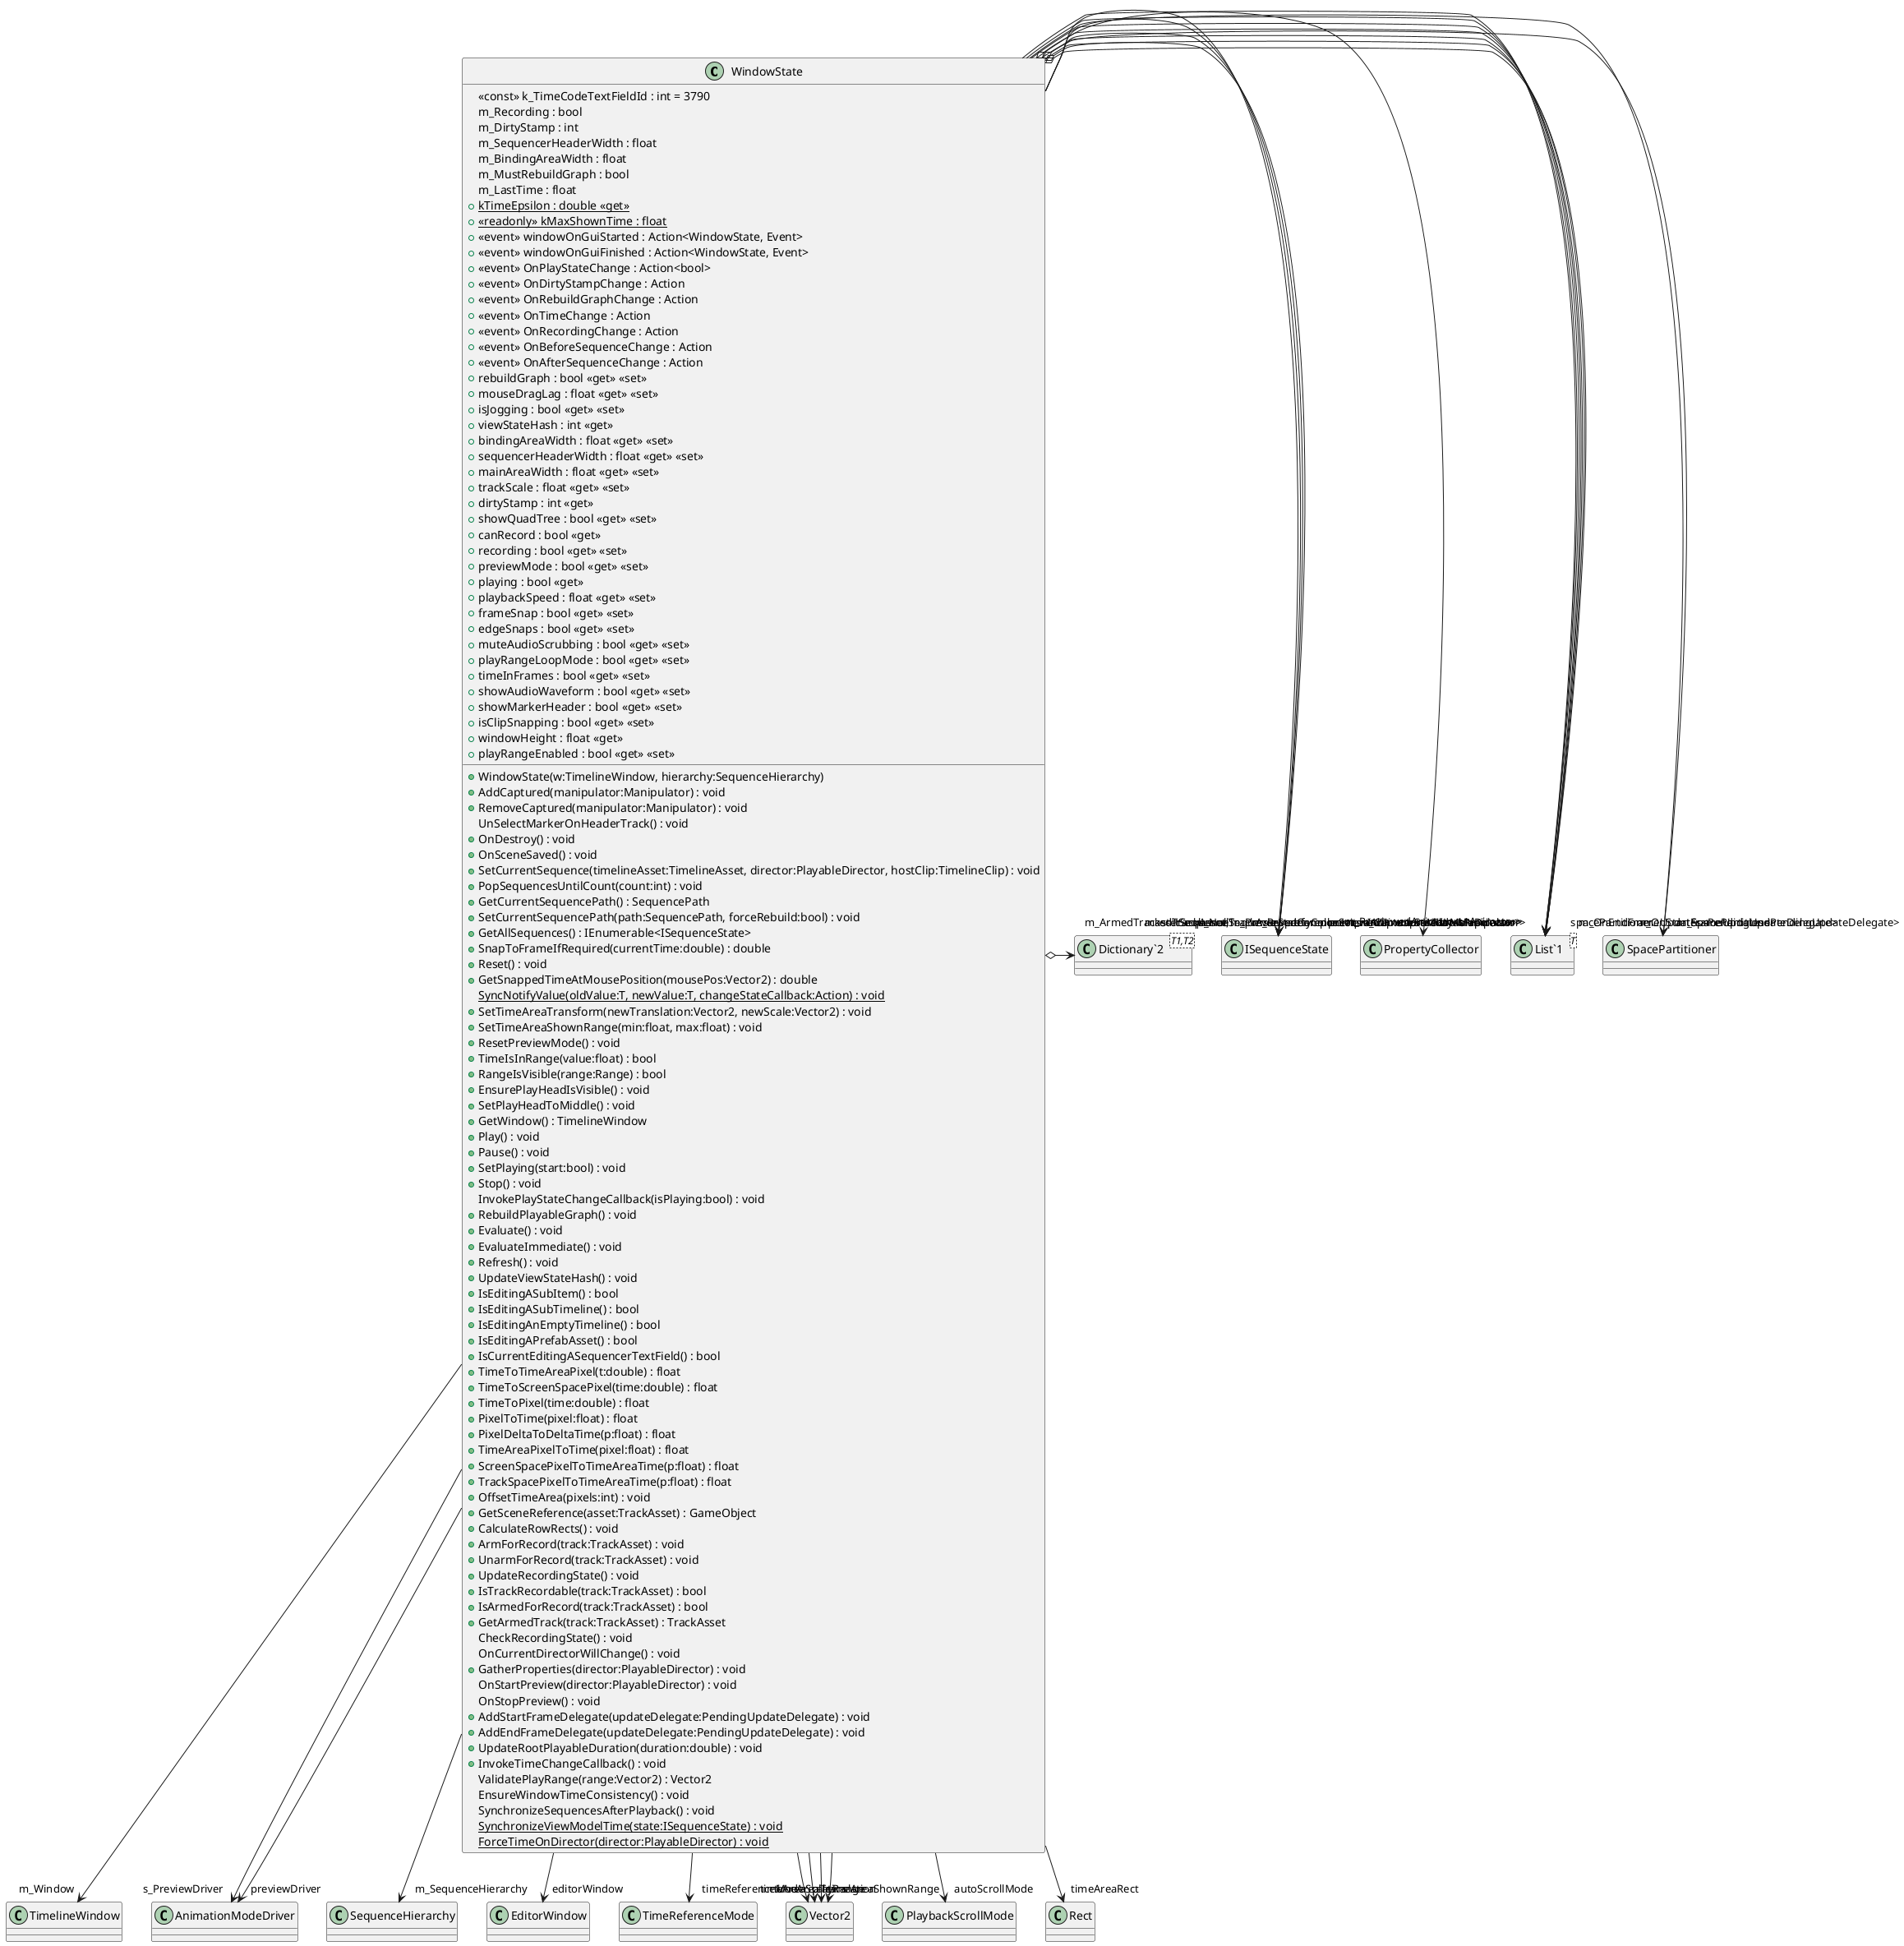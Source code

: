 @startuml
class WindowState {
    <<const>> k_TimeCodeTextFieldId : int = 3790
    m_Recording : bool
    m_DirtyStamp : int
    m_SequencerHeaderWidth : float
    m_BindingAreaWidth : float
    m_MustRebuildGraph : bool
    m_LastTime : float
    + {static} kTimeEpsilon : double <<get>>
    + {static} <<readonly>> kMaxShownTime : float
    +  <<event>> windowOnGuiStarted : Action<WindowState, Event> 
    +  <<event>> windowOnGuiFinished : Action<WindowState, Event> 
    +  <<event>> OnPlayStateChange : Action<bool> 
    +  <<event>> OnDirtyStampChange : Action 
    +  <<event>> OnRebuildGraphChange : Action 
    +  <<event>> OnTimeChange : Action 
    +  <<event>> OnRecordingChange : Action 
    +  <<event>> OnBeforeSequenceChange : Action 
    +  <<event>> OnAfterSequenceChange : Action 
    + WindowState(w:TimelineWindow, hierarchy:SequenceHierarchy)
    + rebuildGraph : bool <<get>> <<set>>
    + mouseDragLag : float <<get>> <<set>>
    + AddCaptured(manipulator:Manipulator) : void
    + RemoveCaptured(manipulator:Manipulator) : void
    + isJogging : bool <<get>> <<set>>
    + viewStateHash : int <<get>>
    + bindingAreaWidth : float <<get>> <<set>>
    + sequencerHeaderWidth : float <<get>> <<set>>
    + mainAreaWidth : float <<get>> <<set>>
    + trackScale : float <<get>> <<set>>
    + dirtyStamp : int <<get>>
    + showQuadTree : bool <<get>> <<set>>
    + canRecord : bool <<get>>
    + recording : bool <<get>> <<set>>
    + previewMode : bool <<get>> <<set>>
    + playing : bool <<get>>
    + playbackSpeed : float <<get>> <<set>>
    + frameSnap : bool <<get>> <<set>>
    + edgeSnaps : bool <<get>> <<set>>
    + muteAudioScrubbing : bool <<get>> <<set>>
    + playRangeLoopMode : bool <<get>> <<set>>
    + timeInFrames : bool <<get>> <<set>>
    + showAudioWaveform : bool <<get>> <<set>>
    + showMarkerHeader : bool <<get>> <<set>>
    UnSelectMarkerOnHeaderTrack() : void
    + isClipSnapping : bool <<get>> <<set>>
    + OnDestroy() : void
    + OnSceneSaved() : void
    + SetCurrentSequence(timelineAsset:TimelineAsset, director:PlayableDirector, hostClip:TimelineClip) : void
    + PopSequencesUntilCount(count:int) : void
    + GetCurrentSequencePath() : SequencePath
    + SetCurrentSequencePath(path:SequencePath, forceRebuild:bool) : void
    + GetAllSequences() : IEnumerable<ISequenceState>
    + SnapToFrameIfRequired(currentTime:double) : double
    + Reset() : void
    + GetSnappedTimeAtMousePosition(mousePos:Vector2) : double
    {static} SyncNotifyValue(oldValue:T, newValue:T, changeStateCallback:Action) : void
    + SetTimeAreaTransform(newTranslation:Vector2, newScale:Vector2) : void
    + SetTimeAreaShownRange(min:float, max:float) : void
    + ResetPreviewMode() : void
    + TimeIsInRange(value:float) : bool
    + RangeIsVisible(range:Range) : bool
    + EnsurePlayHeadIsVisible() : void
    + SetPlayHeadToMiddle() : void
    + windowHeight : float <<get>>
    + playRangeEnabled : bool <<get>> <<set>>
    + GetWindow() : TimelineWindow
    + Play() : void
    + Pause() : void
    + SetPlaying(start:bool) : void
    + Stop() : void
    InvokePlayStateChangeCallback(isPlaying:bool) : void
    + RebuildPlayableGraph() : void
    + Evaluate() : void
    + EvaluateImmediate() : void
    + Refresh() : void
    + UpdateViewStateHash() : void
    + IsEditingASubItem() : bool
    + IsEditingASubTimeline() : bool
    + IsEditingAnEmptyTimeline() : bool
    + IsEditingAPrefabAsset() : bool
    + IsCurrentEditingASequencerTextField() : bool
    + TimeToTimeAreaPixel(t:double) : float
    + TimeToScreenSpacePixel(time:double) : float
    + TimeToPixel(time:double) : float
    + PixelToTime(pixel:float) : float
    + PixelDeltaToDeltaTime(p:float) : float
    + TimeAreaPixelToTime(pixel:float) : float
    + ScreenSpacePixelToTimeAreaTime(p:float) : float
    + TrackSpacePixelToTimeAreaTime(p:float) : float
    + OffsetTimeArea(pixels:int) : void
    + GetSceneReference(asset:TrackAsset) : GameObject
    + CalculateRowRects() : void
    + ArmForRecord(track:TrackAsset) : void
    + UnarmForRecord(track:TrackAsset) : void
    + UpdateRecordingState() : void
    + IsTrackRecordable(track:TrackAsset) : bool
    + IsArmedForRecord(track:TrackAsset) : bool
    + GetArmedTrack(track:TrackAsset) : TrackAsset
    CheckRecordingState() : void
    OnCurrentDirectorWillChange() : void
    + GatherProperties(director:PlayableDirector) : void
    OnStartPreview(director:PlayableDirector) : void
    OnStopPreview() : void
    + AddStartFrameDelegate(updateDelegate:PendingUpdateDelegate) : void
    + AddEndFrameDelegate(updateDelegate:PendingUpdateDelegate) : void
    + UpdateRootPlayableDuration(duration:double) : void
    + InvokeTimeChangeCallback() : void
    ValidatePlayRange(range:Vector2) : Vector2
    EnsureWindowTimeConsistency() : void
    SynchronizeSequencesAfterPlayback() : void
    {static} SynchronizeViewModelTime(state:ISequenceState) : void
    {static} ForceTimeOnDirector(director:PlayableDirector) : void
}
class "List`1"<T> {
}
class "Dictionary`2"<T1,T2> {
}
WindowState --> "m_Window" TimelineWindow
WindowState o-> "m_SpacePartitioner" SpacePartitioner
WindowState o-> "m_CaptureSession<Manipulator>" "List`1"
WindowState o-> "m_PropertyCollector" PropertyCollector
WindowState --> "s_PreviewDriver" AnimationModeDriver
WindowState --> "m_PreviewedAnimators<Animator>" "List`1"
WindowState --> "m_PreviewedComponents<IAnimationWindowPreview>" "List`1"
WindowState o-> "k_NullSequenceState" ISequenceState
WindowState o-> "m_ArmedTracks<TrackAsset,TrackAsset>" "Dictionary`2"
WindowState --> "m_OnStartFrameUpdates<PendingUpdateDelegate>" "List`1"
WindowState --> "m_OnEndFrameUpdates<PendingUpdateDelegate>" "List`1"
WindowState --> "m_SequenceHierarchy" SequenceHierarchy
WindowState --> "previewDriver" AnimationModeDriver
WindowState --> "editorWindow" EditorWindow
WindowState --> "editSequence" ISequenceState
WindowState --> "masterSequence" ISequenceState
WindowState --> "referenceSequence" ISequenceState
WindowState --> "spacePartitioner" SpacePartitioner
WindowState --> "captured<Manipulator>" "List`1"
WindowState --> "timeReferenceMode" TimeReferenceMode
WindowState --> "playRange" Vector2
WindowState --> "autoScrollMode" PlaybackScrollMode
WindowState --> "previewedDirectors<PlayableDirector>" "List`1"
WindowState --> "timeAreaShownRange" Vector2
WindowState --> "timeAreaTranslation" Vector2
WindowState --> "timeAreaScale" Vector2
WindowState --> "timeAreaRect" Rect
@enduml
